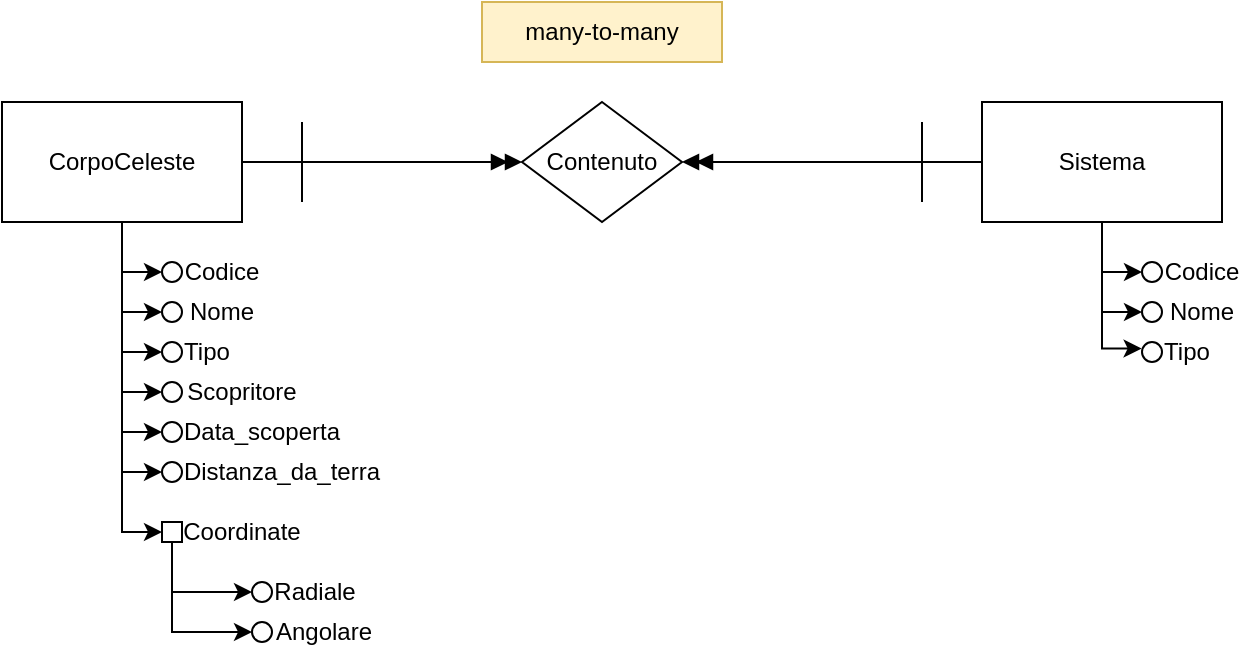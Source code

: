 <mxfile version="23.1.5" type="device">
  <diagram name="Pagina-1" id="aM6mrqPNJGonjJyUsgjv">
    <mxGraphModel dx="147" dy="180" grid="1" gridSize="10" guides="1" tooltips="1" connect="1" arrows="1" fold="1" page="1" pageScale="1" pageWidth="827" pageHeight="1169" math="0" shadow="0">
      <root>
        <mxCell id="0" />
        <mxCell id="1" parent="0" />
        <mxCell id="b1Jxv3jtc2wqMdJGnYkG-4" style="edgeStyle=orthogonalEdgeStyle;rounded=0;orthogonalLoop=1;jettySize=auto;html=1;entryX=0;entryY=0.5;entryDx=0;entryDy=0;" edge="1" parent="1" source="b1Jxv3jtc2wqMdJGnYkG-1" target="b1Jxv3jtc2wqMdJGnYkG-2">
          <mxGeometry relative="1" as="geometry" />
        </mxCell>
        <mxCell id="b1Jxv3jtc2wqMdJGnYkG-7" style="edgeStyle=orthogonalEdgeStyle;rounded=0;orthogonalLoop=1;jettySize=auto;html=1;entryX=0;entryY=0.5;entryDx=0;entryDy=0;" edge="1" parent="1" source="b1Jxv3jtc2wqMdJGnYkG-1" target="b1Jxv3jtc2wqMdJGnYkG-5">
          <mxGeometry relative="1" as="geometry" />
        </mxCell>
        <mxCell id="b1Jxv3jtc2wqMdJGnYkG-13" style="edgeStyle=orthogonalEdgeStyle;rounded=0;orthogonalLoop=1;jettySize=auto;html=1;entryX=1;entryY=0.5;entryDx=0;entryDy=0;endArrow=doubleBlock;endFill=1;" edge="1" parent="1" source="b1Jxv3jtc2wqMdJGnYkG-1" target="b1Jxv3jtc2wqMdJGnYkG-12">
          <mxGeometry relative="1" as="geometry" />
        </mxCell>
        <mxCell id="b1Jxv3jtc2wqMdJGnYkG-1" value="Sistema" style="rounded=0;whiteSpace=wrap;html=1;" vertex="1" parent="1">
          <mxGeometry x="534" y="170" width="120" height="60" as="geometry" />
        </mxCell>
        <mxCell id="b1Jxv3jtc2wqMdJGnYkG-2" value="" style="ellipse;whiteSpace=wrap;html=1;aspect=fixed;" vertex="1" parent="1">
          <mxGeometry x="614" y="250" width="10" height="10" as="geometry" />
        </mxCell>
        <mxCell id="b1Jxv3jtc2wqMdJGnYkG-3" value="Codice" style="text;html=1;align=center;verticalAlign=middle;whiteSpace=wrap;rounded=0;" vertex="1" parent="1">
          <mxGeometry x="624" y="240" width="40" height="30" as="geometry" />
        </mxCell>
        <mxCell id="b1Jxv3jtc2wqMdJGnYkG-5" value="" style="ellipse;whiteSpace=wrap;html=1;aspect=fixed;" vertex="1" parent="1">
          <mxGeometry x="614" y="270" width="10" height="10" as="geometry" />
        </mxCell>
        <mxCell id="b1Jxv3jtc2wqMdJGnYkG-6" value="Nome" style="text;html=1;align=center;verticalAlign=middle;whiteSpace=wrap;rounded=0;" vertex="1" parent="1">
          <mxGeometry x="629" y="260" width="30" height="30" as="geometry" />
        </mxCell>
        <mxCell id="b1Jxv3jtc2wqMdJGnYkG-9" value="" style="ellipse;whiteSpace=wrap;html=1;aspect=fixed;" vertex="1" parent="1">
          <mxGeometry x="614" y="290" width="10" height="10" as="geometry" />
        </mxCell>
        <mxCell id="b1Jxv3jtc2wqMdJGnYkG-10" value="Tipo" style="text;html=1;align=center;verticalAlign=middle;whiteSpace=wrap;rounded=0;" vertex="1" parent="1">
          <mxGeometry x="624" y="280" width="25" height="30" as="geometry" />
        </mxCell>
        <mxCell id="b1Jxv3jtc2wqMdJGnYkG-11" style="edgeStyle=orthogonalEdgeStyle;rounded=0;orthogonalLoop=1;jettySize=auto;html=1;entryX=-0.019;entryY=0.324;entryDx=0;entryDy=0;entryPerimeter=0;" edge="1" parent="1" source="b1Jxv3jtc2wqMdJGnYkG-1" target="b1Jxv3jtc2wqMdJGnYkG-9">
          <mxGeometry relative="1" as="geometry" />
        </mxCell>
        <mxCell id="b1Jxv3jtc2wqMdJGnYkG-12" value="Contenuto" style="rhombus;whiteSpace=wrap;html=1;" vertex="1" parent="1">
          <mxGeometry x="304" y="170" width="80" height="60" as="geometry" />
        </mxCell>
        <mxCell id="b1Jxv3jtc2wqMdJGnYkG-37" style="edgeStyle=orthogonalEdgeStyle;rounded=0;orthogonalLoop=1;jettySize=auto;html=1;entryX=0;entryY=0.5;entryDx=0;entryDy=0;" edge="1" parent="1" source="b1Jxv3jtc2wqMdJGnYkG-14" target="b1Jxv3jtc2wqMdJGnYkG-15">
          <mxGeometry relative="1" as="geometry" />
        </mxCell>
        <mxCell id="b1Jxv3jtc2wqMdJGnYkG-38" style="edgeStyle=orthogonalEdgeStyle;rounded=0;orthogonalLoop=1;jettySize=auto;html=1;entryX=0;entryY=0.5;entryDx=0;entryDy=0;" edge="1" parent="1" source="b1Jxv3jtc2wqMdJGnYkG-14" target="b1Jxv3jtc2wqMdJGnYkG-17">
          <mxGeometry relative="1" as="geometry" />
        </mxCell>
        <mxCell id="b1Jxv3jtc2wqMdJGnYkG-39" style="edgeStyle=orthogonalEdgeStyle;rounded=0;orthogonalLoop=1;jettySize=auto;html=1;entryX=0;entryY=0.5;entryDx=0;entryDy=0;" edge="1" parent="1" source="b1Jxv3jtc2wqMdJGnYkG-14" target="b1Jxv3jtc2wqMdJGnYkG-19">
          <mxGeometry relative="1" as="geometry" />
        </mxCell>
        <mxCell id="b1Jxv3jtc2wqMdJGnYkG-40" style="edgeStyle=orthogonalEdgeStyle;rounded=0;orthogonalLoop=1;jettySize=auto;html=1;entryX=0;entryY=0.5;entryDx=0;entryDy=0;" edge="1" parent="1" source="b1Jxv3jtc2wqMdJGnYkG-14" target="b1Jxv3jtc2wqMdJGnYkG-21">
          <mxGeometry relative="1" as="geometry" />
        </mxCell>
        <mxCell id="b1Jxv3jtc2wqMdJGnYkG-41" style="edgeStyle=orthogonalEdgeStyle;rounded=0;orthogonalLoop=1;jettySize=auto;html=1;entryX=0;entryY=0.5;entryDx=0;entryDy=0;" edge="1" parent="1" source="b1Jxv3jtc2wqMdJGnYkG-14" target="b1Jxv3jtc2wqMdJGnYkG-23">
          <mxGeometry relative="1" as="geometry" />
        </mxCell>
        <mxCell id="b1Jxv3jtc2wqMdJGnYkG-42" style="edgeStyle=orthogonalEdgeStyle;rounded=0;orthogonalLoop=1;jettySize=auto;html=1;entryX=0;entryY=0.5;entryDx=0;entryDy=0;" edge="1" parent="1" source="b1Jxv3jtc2wqMdJGnYkG-14" target="b1Jxv3jtc2wqMdJGnYkG-25">
          <mxGeometry relative="1" as="geometry" />
        </mxCell>
        <mxCell id="b1Jxv3jtc2wqMdJGnYkG-43" style="edgeStyle=orthogonalEdgeStyle;rounded=0;orthogonalLoop=1;jettySize=auto;html=1;entryX=0;entryY=0.5;entryDx=0;entryDy=0;" edge="1" parent="1" source="b1Jxv3jtc2wqMdJGnYkG-14" target="b1Jxv3jtc2wqMdJGnYkG-27">
          <mxGeometry relative="1" as="geometry" />
        </mxCell>
        <mxCell id="b1Jxv3jtc2wqMdJGnYkG-44" style="edgeStyle=orthogonalEdgeStyle;rounded=0;orthogonalLoop=1;jettySize=auto;html=1;entryX=0;entryY=0.5;entryDx=0;entryDy=0;endArrow=doubleBlock;endFill=1;" edge="1" parent="1" source="b1Jxv3jtc2wqMdJGnYkG-14" target="b1Jxv3jtc2wqMdJGnYkG-12">
          <mxGeometry relative="1" as="geometry" />
        </mxCell>
        <mxCell id="b1Jxv3jtc2wqMdJGnYkG-14" value="CorpoCeleste" style="rounded=0;whiteSpace=wrap;html=1;" vertex="1" parent="1">
          <mxGeometry x="44" y="170" width="120" height="60" as="geometry" />
        </mxCell>
        <mxCell id="b1Jxv3jtc2wqMdJGnYkG-15" value="" style="ellipse;whiteSpace=wrap;html=1;aspect=fixed;" vertex="1" parent="1">
          <mxGeometry x="124" y="250" width="10" height="10" as="geometry" />
        </mxCell>
        <mxCell id="b1Jxv3jtc2wqMdJGnYkG-16" value="Codice" style="text;html=1;align=center;verticalAlign=middle;whiteSpace=wrap;rounded=0;" vertex="1" parent="1">
          <mxGeometry x="134" y="240" width="40" height="30" as="geometry" />
        </mxCell>
        <mxCell id="b1Jxv3jtc2wqMdJGnYkG-17" value="" style="ellipse;whiteSpace=wrap;html=1;aspect=fixed;" vertex="1" parent="1">
          <mxGeometry x="124" y="270" width="10" height="10" as="geometry" />
        </mxCell>
        <mxCell id="b1Jxv3jtc2wqMdJGnYkG-18" value="Nome" style="text;html=1;align=center;verticalAlign=middle;whiteSpace=wrap;rounded=0;" vertex="1" parent="1">
          <mxGeometry x="139" y="260" width="30" height="30" as="geometry" />
        </mxCell>
        <mxCell id="b1Jxv3jtc2wqMdJGnYkG-19" value="" style="ellipse;whiteSpace=wrap;html=1;aspect=fixed;" vertex="1" parent="1">
          <mxGeometry x="124" y="290" width="10" height="10" as="geometry" />
        </mxCell>
        <mxCell id="b1Jxv3jtc2wqMdJGnYkG-20" value="Tipo" style="text;html=1;align=center;verticalAlign=middle;whiteSpace=wrap;rounded=0;" vertex="1" parent="1">
          <mxGeometry x="134" y="280" width="25" height="30" as="geometry" />
        </mxCell>
        <mxCell id="b1Jxv3jtc2wqMdJGnYkG-21" value="" style="ellipse;whiteSpace=wrap;html=1;aspect=fixed;" vertex="1" parent="1">
          <mxGeometry x="124" y="350" width="10" height="10" as="geometry" />
        </mxCell>
        <mxCell id="b1Jxv3jtc2wqMdJGnYkG-22" value="Distanza_da_terra" style="text;html=1;align=center;verticalAlign=middle;whiteSpace=wrap;rounded=0;" vertex="1" parent="1">
          <mxGeometry x="134" y="340" width="100" height="30" as="geometry" />
        </mxCell>
        <mxCell id="b1Jxv3jtc2wqMdJGnYkG-23" value="" style="ellipse;whiteSpace=wrap;html=1;aspect=fixed;" vertex="1" parent="1">
          <mxGeometry x="124" y="310" width="10" height="10" as="geometry" />
        </mxCell>
        <mxCell id="b1Jxv3jtc2wqMdJGnYkG-24" value="Scopritore" style="text;html=1;align=center;verticalAlign=middle;whiteSpace=wrap;rounded=0;" vertex="1" parent="1">
          <mxGeometry x="134" y="300" width="60" height="30" as="geometry" />
        </mxCell>
        <mxCell id="b1Jxv3jtc2wqMdJGnYkG-25" value="" style="ellipse;whiteSpace=wrap;html=1;aspect=fixed;" vertex="1" parent="1">
          <mxGeometry x="124" y="330" width="10" height="10" as="geometry" />
        </mxCell>
        <mxCell id="b1Jxv3jtc2wqMdJGnYkG-26" value="Data_scoperta" style="text;html=1;align=center;verticalAlign=middle;whiteSpace=wrap;rounded=0;" vertex="1" parent="1">
          <mxGeometry x="134" y="320" width="80" height="30" as="geometry" />
        </mxCell>
        <mxCell id="b1Jxv3jtc2wqMdJGnYkG-29" style="edgeStyle=orthogonalEdgeStyle;rounded=0;orthogonalLoop=1;jettySize=auto;html=1;entryX=0;entryY=0.5;entryDx=0;entryDy=0;" edge="1" parent="1" source="b1Jxv3jtc2wqMdJGnYkG-27" target="b1Jxv3jtc2wqMdJGnYkG-30">
          <mxGeometry relative="1" as="geometry">
            <mxPoint x="164" y="410" as="targetPoint" />
            <Array as="points">
              <mxPoint x="129" y="415" />
            </Array>
          </mxGeometry>
        </mxCell>
        <mxCell id="b1Jxv3jtc2wqMdJGnYkG-32" style="edgeStyle=orthogonalEdgeStyle;rounded=0;orthogonalLoop=1;jettySize=auto;html=1;entryX=0;entryY=0.5;entryDx=0;entryDy=0;" edge="1" parent="1" source="b1Jxv3jtc2wqMdJGnYkG-27" target="b1Jxv3jtc2wqMdJGnYkG-31">
          <mxGeometry relative="1" as="geometry">
            <Array as="points">
              <mxPoint x="129" y="435" />
            </Array>
          </mxGeometry>
        </mxCell>
        <mxCell id="b1Jxv3jtc2wqMdJGnYkG-27" value="" style="whiteSpace=wrap;html=1;aspect=fixed;" vertex="1" parent="1">
          <mxGeometry x="124" y="380" width="10" height="10" as="geometry" />
        </mxCell>
        <mxCell id="b1Jxv3jtc2wqMdJGnYkG-28" value="Coordinate" style="text;html=1;align=center;verticalAlign=middle;whiteSpace=wrap;rounded=0;" vertex="1" parent="1">
          <mxGeometry x="134" y="370" width="60" height="30" as="geometry" />
        </mxCell>
        <mxCell id="b1Jxv3jtc2wqMdJGnYkG-30" value="" style="ellipse;whiteSpace=wrap;html=1;aspect=fixed;" vertex="1" parent="1">
          <mxGeometry x="169" y="410" width="10" height="10" as="geometry" />
        </mxCell>
        <mxCell id="b1Jxv3jtc2wqMdJGnYkG-31" value="" style="ellipse;whiteSpace=wrap;html=1;aspect=fixed;" vertex="1" parent="1">
          <mxGeometry x="169" y="430" width="10" height="10" as="geometry" />
        </mxCell>
        <mxCell id="b1Jxv3jtc2wqMdJGnYkG-33" value="Angolare" style="text;html=1;align=center;verticalAlign=middle;whiteSpace=wrap;rounded=0;" vertex="1" parent="1">
          <mxGeometry x="180.25" y="420" width="49.75" height="30" as="geometry" />
        </mxCell>
        <mxCell id="b1Jxv3jtc2wqMdJGnYkG-36" value="Radiale" style="text;html=1;align=center;verticalAlign=middle;whiteSpace=wrap;rounded=0;" vertex="1" parent="1">
          <mxGeometry x="180.25" y="400" width="41" height="30" as="geometry" />
        </mxCell>
        <mxCell id="b1Jxv3jtc2wqMdJGnYkG-45" value="" style="endArrow=none;html=1;rounded=0;" edge="1" parent="1">
          <mxGeometry width="50" height="50" relative="1" as="geometry">
            <mxPoint x="504" y="220" as="sourcePoint" />
            <mxPoint x="504" y="180" as="targetPoint" />
          </mxGeometry>
        </mxCell>
        <mxCell id="b1Jxv3jtc2wqMdJGnYkG-46" value="" style="endArrow=none;html=1;rounded=0;" edge="1" parent="1">
          <mxGeometry width="50" height="50" relative="1" as="geometry">
            <mxPoint x="194" y="220" as="sourcePoint" />
            <mxPoint x="194" y="180" as="targetPoint" />
          </mxGeometry>
        </mxCell>
        <mxCell id="b1Jxv3jtc2wqMdJGnYkG-47" value="many-to-many" style="text;html=1;align=center;verticalAlign=middle;whiteSpace=wrap;rounded=0;fillColor=#fff2cc;strokeColor=#d6b656;" vertex="1" parent="1">
          <mxGeometry x="284" y="120" width="120" height="30" as="geometry" />
        </mxCell>
      </root>
    </mxGraphModel>
  </diagram>
</mxfile>
